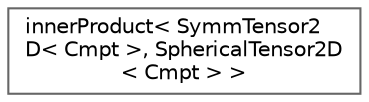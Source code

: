 digraph "Graphical Class Hierarchy"
{
 // LATEX_PDF_SIZE
  bgcolor="transparent";
  edge [fontname=Helvetica,fontsize=10,labelfontname=Helvetica,labelfontsize=10];
  node [fontname=Helvetica,fontsize=10,shape=box,height=0.2,width=0.4];
  rankdir="LR";
  Node0 [id="Node000000",label="innerProduct\< SymmTensor2\lD\< Cmpt \>, SphericalTensor2D\l\< Cmpt \> \>",height=0.2,width=0.4,color="grey40", fillcolor="white", style="filled",URL="$classFoam_1_1innerProduct_3_01SymmTensor2D_3_01Cmpt_01_4_00_01SphericalTensor2D_3_01Cmpt_01_4_01_4.html",tooltip=" "];
}
